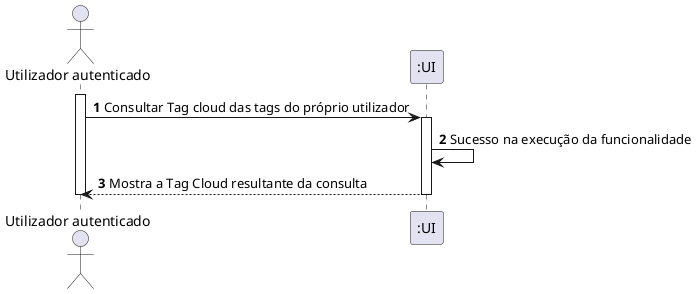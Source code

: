 @startuml
autonumber
'hide footbox

actor "Utilizador autenticado" as u

activate u
u->":UI": Consultar Tag cloud das tags do próprio utilizador
activate ":UI"
":UI"->":UI": Sucesso na execução da funcionalidade
":UI"-->u: Mostra a Tag Cloud resultante da consulta
deactivate ":UI"
deactivate u
@enduml
